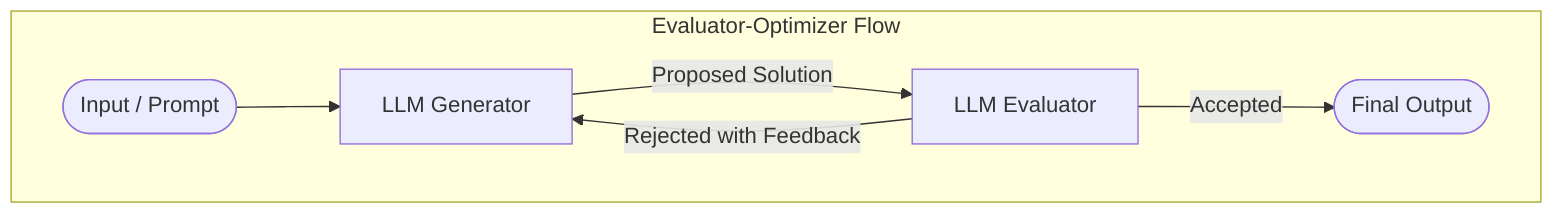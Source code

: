 flowchart LR
    subgraph S[Evaluator-Optimizer Flow]
        direction LR
        A([Input / Prompt]) --> B[LLM Generator]
        B -->|Proposed Solution| C[LLM Evaluator]

        C -->|Accepted| D([Final Output])
        C -->|Rejected with Feedback| B
    end